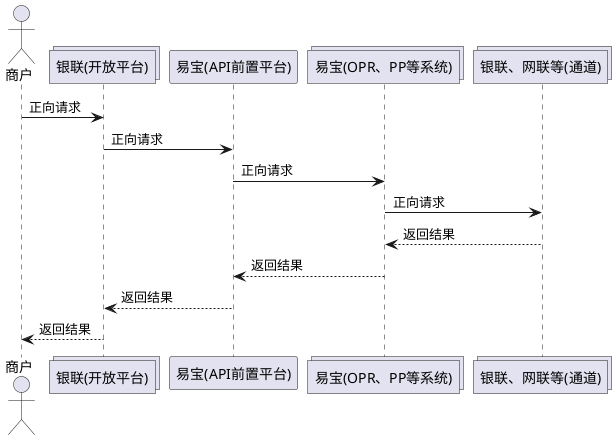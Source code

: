 @startuml
actor 商户
collections "银联(开放平台)"
participant "易宝(API前置平台)"
collections "易宝(OPR、PP等系统)"
collections "银联、网联等(通道)"

商户 -> "银联(开放平台)" : 正向请求
"银联(开放平台)" -> "易宝(API前置平台)" : 正向请求
"易宝(API前置平台)" -> "易宝(OPR、PP等系统)" : 正向请求
"易宝(OPR、PP等系统)" -> "银联、网联等(通道)" : 正向请求

"银联、网联等(通道)" --> "易宝(OPR、PP等系统)" : 返回结果
"易宝(OPR、PP等系统)" --> "易宝(API前置平台)" : 返回结果
"易宝(API前置平台)" --> "银联(开放平台)" : 返回结果
"银联(开放平台)" --> 商户 : 返回结果
@enduml

@startuml
actor 商户
collections "银联(开放平台)"
participant "易宝(API前置平台)"
collections "易宝(OPR、PP等系统)"
collections "银联、网联等(通道)"

"银联、网联等(通道)" --> "易宝(OPR、PP等系统)" : 逆向请求
"易宝(OPR、PP等系统)" --> "易宝(API前置平台)" : 逆向请求
"易宝(API前置平台)" --> "银联(开放平台)" : 逆向请求
"银联(开放平台)" --> 商户 : 逆向请求
@enduml

@startuml
"YOP" -> "聚合前置平台" : 商户信息录入、修改、查询、微信参数配置等
"聚合前置平台" -> "入网子系统" : 商户入网等
"入网子系统" --> "聚合前置平台" : 返回商编等
"聚合前置平台" -> "配置中心" : 产品开通
"配置中心" --> "聚合前置平台" : 接口返回
"聚合前置平台" -> "计费中心" : 配置费率
"计费中心" --> "聚合前置平台" : 接口返回
"聚合前置平台" -> "路由子系统" : 报备、微信参数配置等
"路由子系统" --> "聚合前置平台" : 接口返回
"聚合前置平台" --> "YOP" : 接口返回
"路由子系统" -> "聚合前置平台" : 进件资料审核回调
"聚合前置平台" -> "YOP" : 进件资料审核回调
@enduml

@startuml
"YOP" -> "聚合前置平台" : 商户信息录入、修改、查询、微信参数配置等
"聚合前置平台" -> "路由子系统" : 商户信息录入、修改、查询、微信参数配置等
"路由子系统" --> "聚合前置平台" : 接口返回
"聚合前置平台" --> "YOP" : 接口返回
"路由子系统" -> "聚合前置平台" : 进件资料审核回调
"聚合前置平台" -> "YOP" : 进件资料审核回调
@enduml

@startuml
"YOP" -> "API前置平台" : "主扫下单、被扫下单、js支付下单(公众号等)"
"API前置平台" -> "订单处理器" : 交易下单
"订单处理器" --> "API前置平台" : 接口返回
"API前置平台" -> "PP及下游" : 预路由(仅js支付)
"PP及下游" --> "API前置平台" : 接口返回
"API前置平台" -> "PP及下游" : 聚合支付下单
"PP及下游" --> "API前置平台" : 接口返回
"API前置平台" --> "YOP" : 接口返回
@enduml





